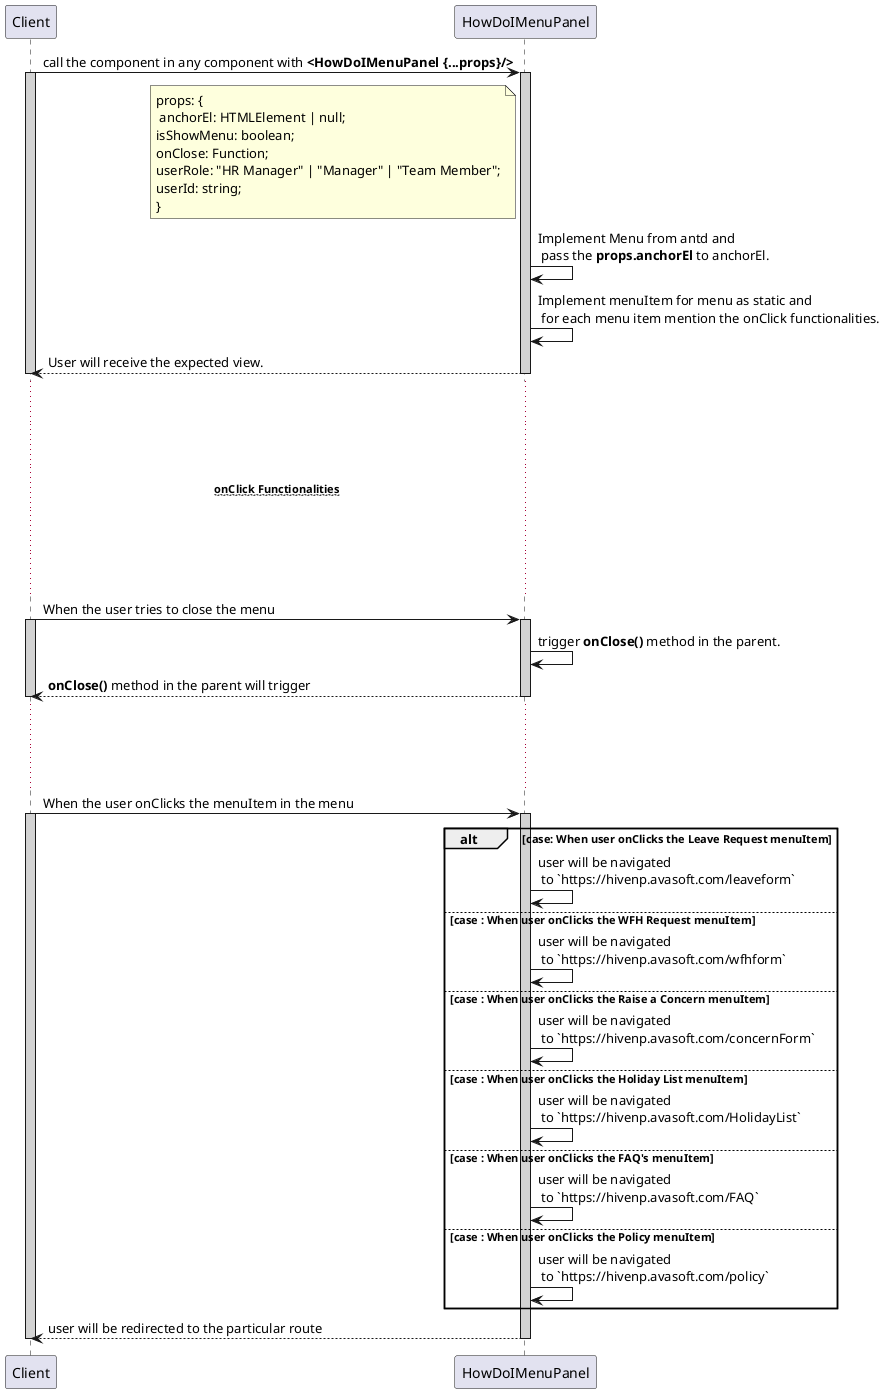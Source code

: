 @startuml HowDoIMenuPanel
participant Client
participant HowDoIMenuPanel

Client -> HowDoIMenuPanel : call the component in any component with **<HowDoIMenuPanel {...props}/>**
activate Client #D3D3D3
    activate HowDoIMenuPanel #D3D3D3
        note left of HowDoIMenuPanel : props: {\n anchorEl: HTMLElement | null;\nisShowMenu: boolean;\nonClose: Function;\nuserRole: "HR Manager" | "Manager" | "Team Member";\nuserId: string; \n}
        HowDoIMenuPanel -> HowDoIMenuPanel : Implement Menu from antd and\n pass the **props.anchorEl** to anchorEl.
        HowDoIMenuPanel -> HowDoIMenuPanel : Implement menuItem for menu as static and\n for each menu item mention the onClick functionalities.
        Client <-- HowDoIMenuPanel : User will receive the expected view.
    deactivate HowDoIMenuPanel
deactivate Client

... ...
... ...
...~~**onClick Functionalities**~~ ...
... ...
... ...

Client -> HowDoIMenuPanel : When the user tries to close the menu 
activate Client #D3D3D3
    activate HowDoIMenuPanel #D3D3D3
        HowDoIMenuPanel -> HowDoIMenuPanel : trigger **onClose()** method in the parent.
        Client <-- HowDoIMenuPanel : **onClose()** method in the parent will trigger
    deactivate HowDoIMenuPanel
deactivate Client

... ...
... ...


Client -> HowDoIMenuPanel : When the user onClicks the menuItem in the menu 
activate Client #D3D3D3
    activate HowDoIMenuPanel #D3D3D3
        alt case: When user onClicks the **Leave Request** menuItem
            HowDoIMenuPanel -> HowDoIMenuPanel : user will be navigated\n to `https://hivenp.avasoft.com/leaveform`
        else case : When user onClicks the **WFH Request** menuItem
            HowDoIMenuPanel -> HowDoIMenuPanel : user will be navigated\n to `https://hivenp.avasoft.com/wfhform`
        else case : When user onClicks the **Raise a Concern** menuItem
            HowDoIMenuPanel -> HowDoIMenuPanel : user will be navigated\n to `https://hivenp.avasoft.com/concernForm`
        else case : When user onClicks the **Holiday List** menuItem
            HowDoIMenuPanel -> HowDoIMenuPanel : user will be navigated\n to `https://hivenp.avasoft.com/HolidayList`
        else case : When user onClicks the **FAQ's** menuItem
            HowDoIMenuPanel -> HowDoIMenuPanel : user will be navigated\n to `https://hivenp.avasoft.com/FAQ`
        else case : When user onClicks the **Policy** menuItem
            HowDoIMenuPanel -> HowDoIMenuPanel : user will be navigated\n to `https://hivenp.avasoft.com/policy`
        end
        Client <-- HowDoIMenuPanel : user will be redirected to the particular route
    deactivate HowDoIMenuPanel
deactivate Client

@enduml